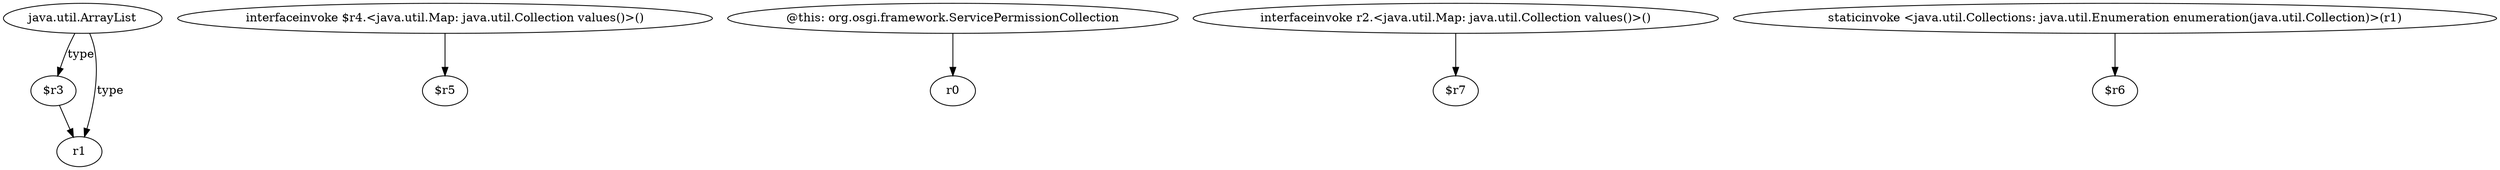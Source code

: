 digraph g {
0[label="java.util.ArrayList"]
1[label="$r3"]
0->1[label="type"]
2[label="r1"]
1->2[label=""]
3[label="interfaceinvoke $r4.<java.util.Map: java.util.Collection values()>()"]
4[label="$r5"]
3->4[label=""]
0->2[label="type"]
5[label="@this: org.osgi.framework.ServicePermissionCollection"]
6[label="r0"]
5->6[label=""]
7[label="interfaceinvoke r2.<java.util.Map: java.util.Collection values()>()"]
8[label="$r7"]
7->8[label=""]
9[label="staticinvoke <java.util.Collections: java.util.Enumeration enumeration(java.util.Collection)>(r1)"]
10[label="$r6"]
9->10[label=""]
}